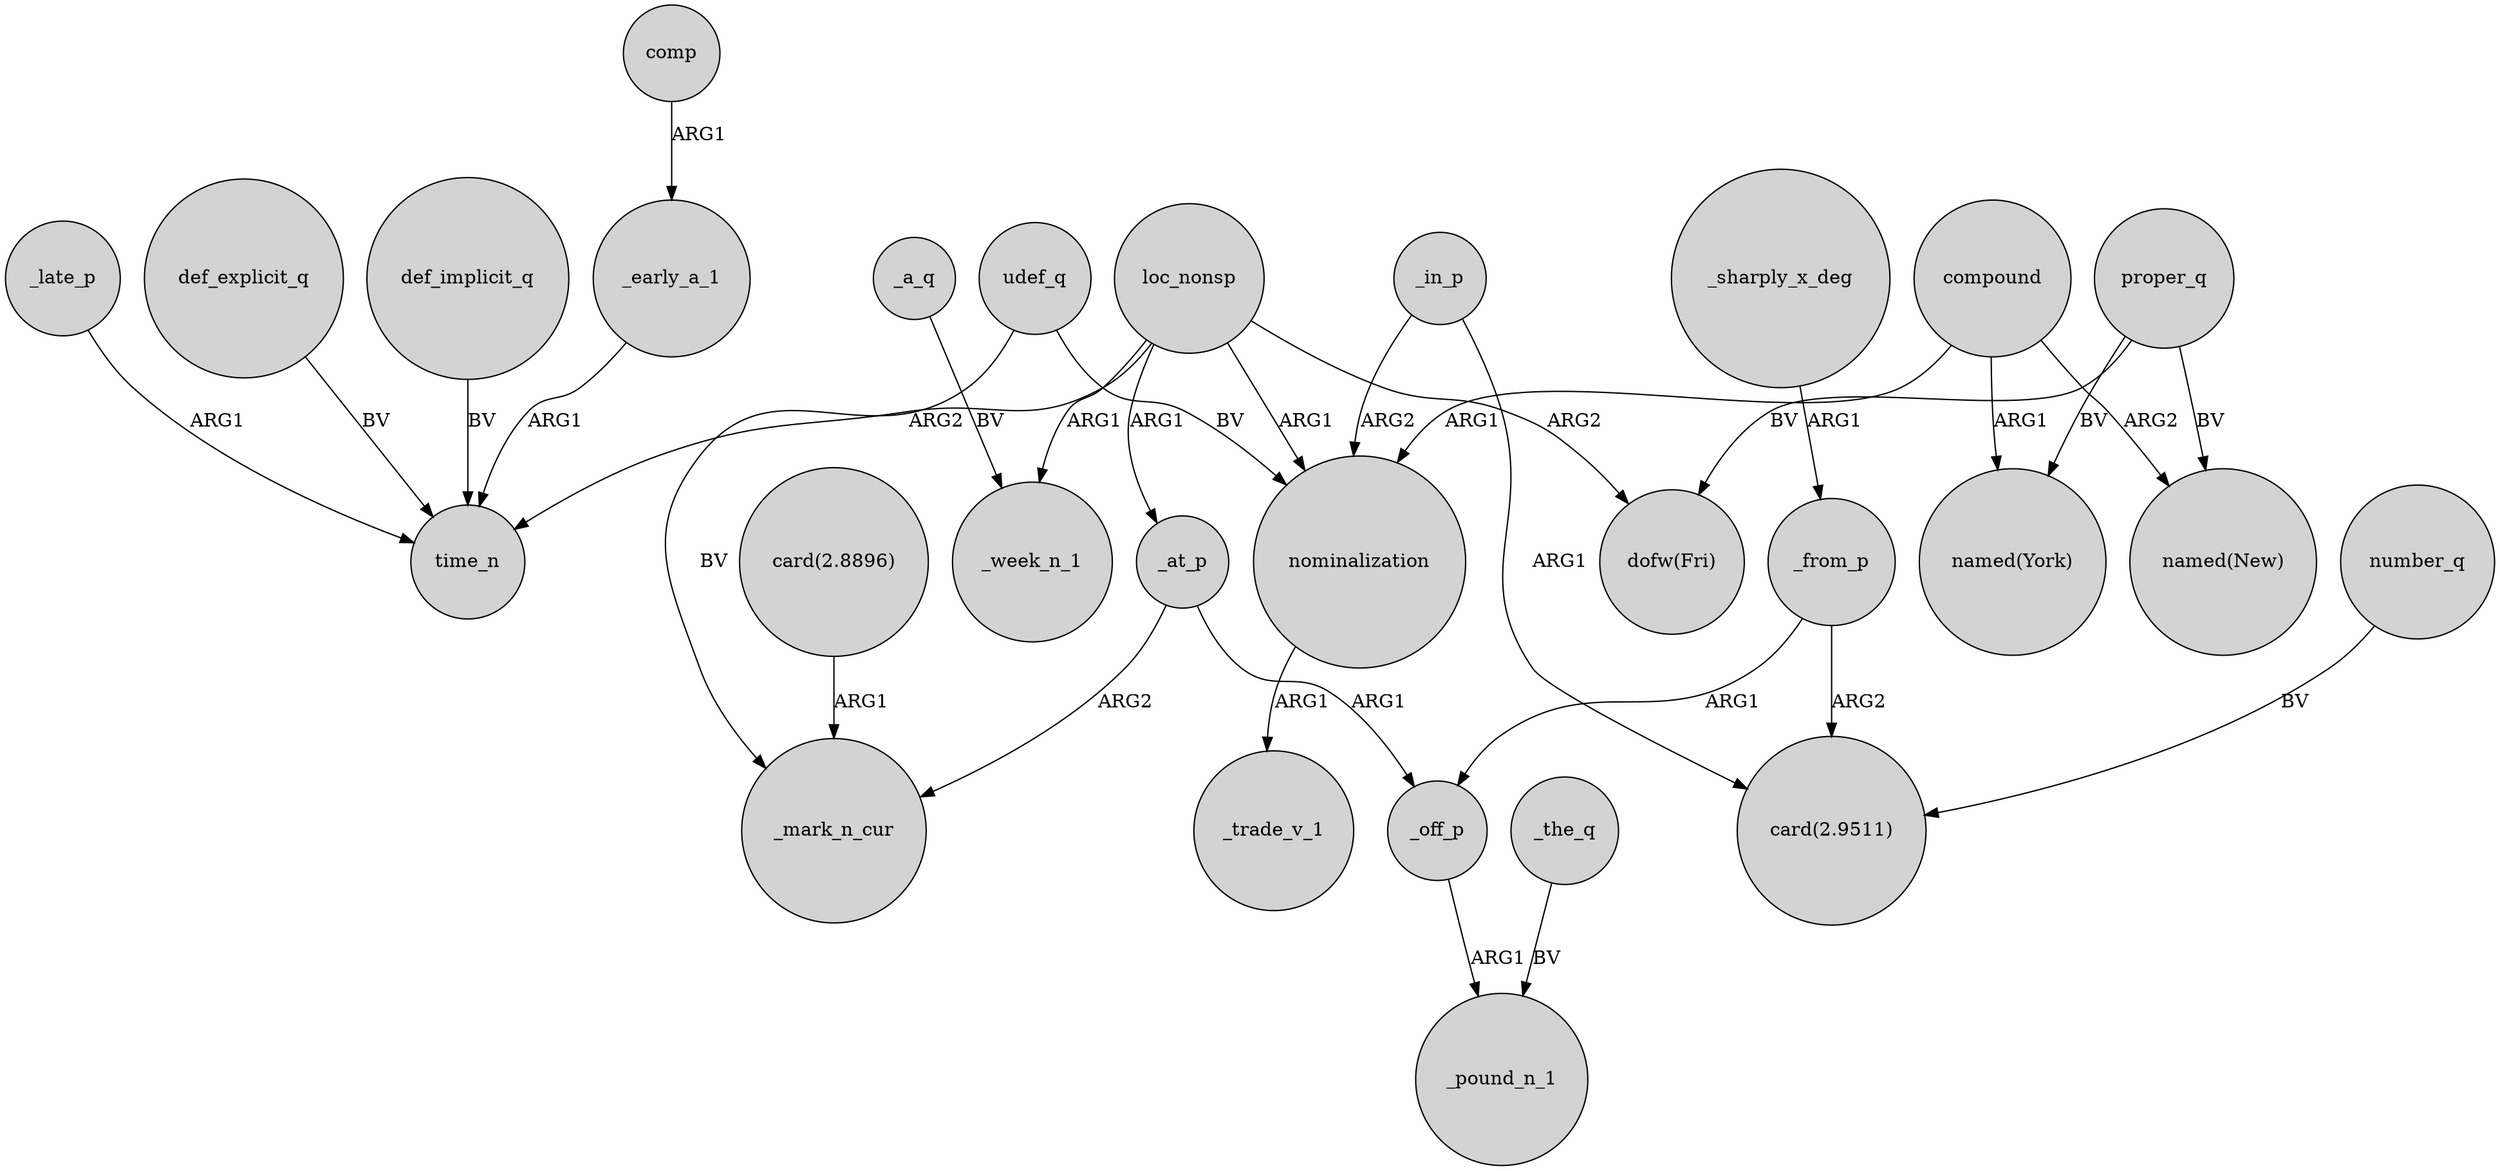 digraph {
	node [shape=circle style=filled]
	_early_a_1 -> time_n [label=ARG1]
	loc_nonsp -> _at_p [label=ARG1]
	_at_p -> _mark_n_cur [label=ARG2]
	proper_q -> "dofw(Fri)" [label=BV]
	compound -> "named(New)" [label=ARG2]
	loc_nonsp -> "dofw(Fri)" [label=ARG2]
	proper_q -> "named(New)" [label=BV]
	udef_q -> nominalization [label=BV]
	_the_q -> _pound_n_1 [label=BV]
	number_q -> "card(2.9511)" [label=BV]
	_in_p -> "card(2.9511)" [label=ARG1]
	"card(2.8896)" -> _mark_n_cur [label=ARG1]
	comp -> _early_a_1 [label=ARG1]
	loc_nonsp -> _week_n_1 [label=ARG1]
	_from_p -> "card(2.9511)" [label=ARG2]
	_off_p -> _pound_n_1 [label=ARG1]
	loc_nonsp -> nominalization [label=ARG1]
	proper_q -> "named(York)" [label=BV]
	compound -> nominalization [label=ARG1]
	_sharply_x_deg -> _from_p [label=ARG1]
	_a_q -> _week_n_1 [label=BV]
	_late_p -> time_n [label=ARG1]
	_at_p -> _off_p [label=ARG1]
	def_explicit_q -> time_n [label=BV]
	loc_nonsp -> time_n [label=ARG2]
	udef_q -> _mark_n_cur [label=BV]
	compound -> "named(York)" [label=ARG1]
	_in_p -> nominalization [label=ARG2]
	def_implicit_q -> time_n [label=BV]
	nominalization -> _trade_v_1 [label=ARG1]
	_from_p -> _off_p [label=ARG1]
}
